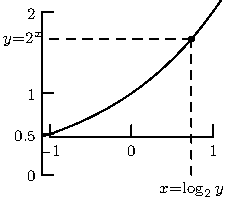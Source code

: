 import graph;
import math;

size(4cm);
real eps=0.3;
real X=1.1;
real Y=3.0;

real f(real x) { return 2**x; }
real w(real x) { return 0.05*sin(20*x); }

//path xax=(-0.25*X,0)--(X,0);
//path yax=(-0.25*X,0)--(Y,0);
//draw(xax,Arrows);
//draw(yax,Arrows);
draw(graph(f,-X,X,operator ..));

real x0=0.67*X;
real y0=f(x0);
xaxis(Bottom,xmin=-1,xmax=1,LeftTicks(Label(fontsize(8pt)),new real[]{-1,0,1}));
yaxis(Left,ymin=0,ymax=2,RightTicks(Label(fontsize(8pt)),new real[]{0,0.5,1,2}));
	
dot((x0,y0));

label("${\scriptstyle x=\log_2 y}$",(x0,0),S);
label("${\scriptstyle y=2^x}$",(-1,y0),W);

draw((x0,0)--(x0,y0),dashed);
draw((-1,y0)--(x0,y0),dashed);

